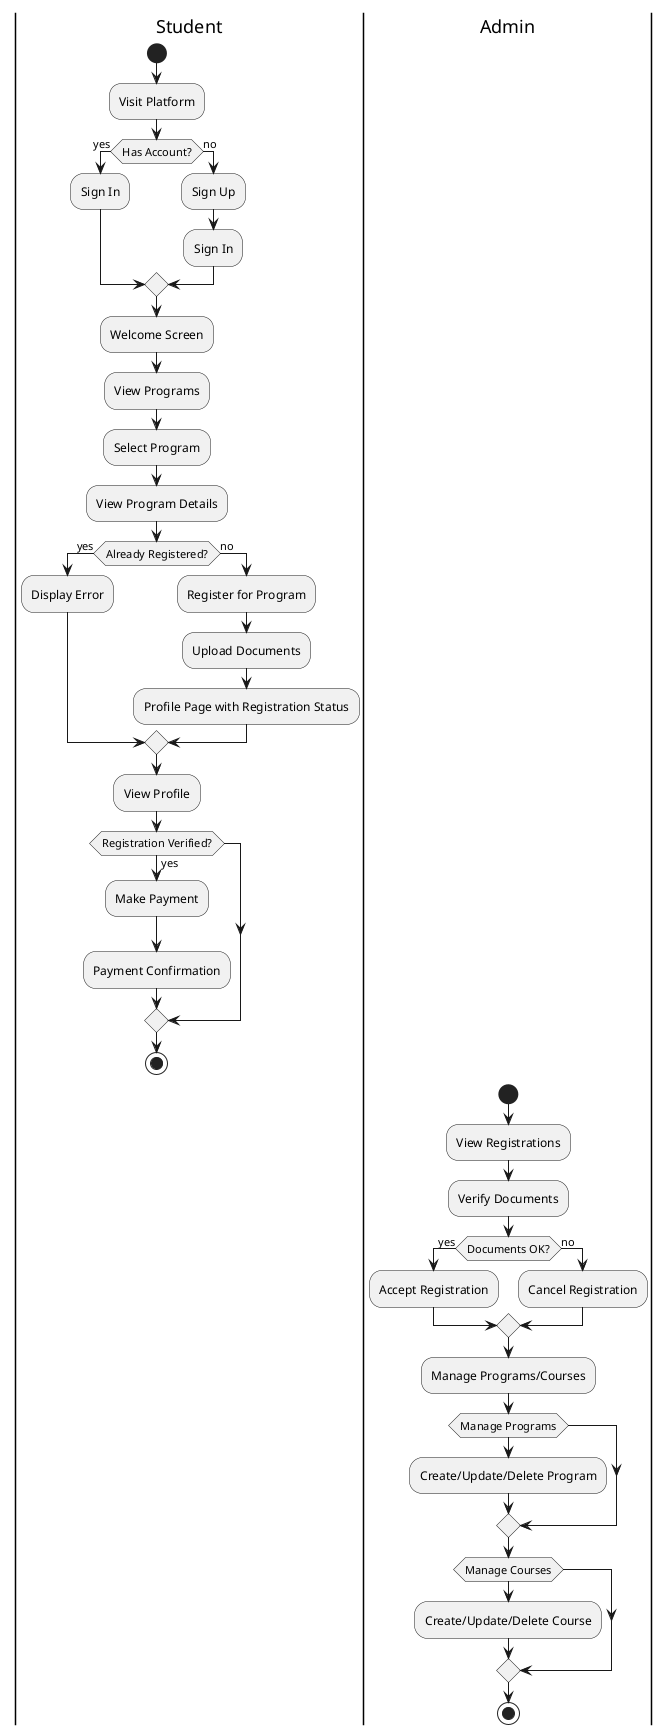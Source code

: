 @startuml

|Student|
start
:Visit Platform;
if (Has Account?) then (yes)
    :Sign In;
else (no)
    :Sign Up;
    :Sign In;
endif
:Welcome Screen;
:View Programs;
:Select Program;
:View Program Details;
if (Already Registered?) then (yes)
    :Display Error;
else (no)
    :Register for Program;
    :Upload Documents;
    :Profile Page with Registration Status;
endif
:View Profile;
if (Registration Verified?) then (yes)
    :Make Payment;
    :Payment Confirmation;
endif
stop

|Admin|
start
:View Registrations;
:Verify Documents;
if (Documents OK?) then (yes)
    :Accept Registration;
else (no)
    :Cancel Registration;
endif
:Manage Programs/Courses;
if (Manage Programs) then
    :Create/Update/Delete Program;
endif
if (Manage Courses) then
    :Create/Update/Delete Course;
endif
stop

@enduml

